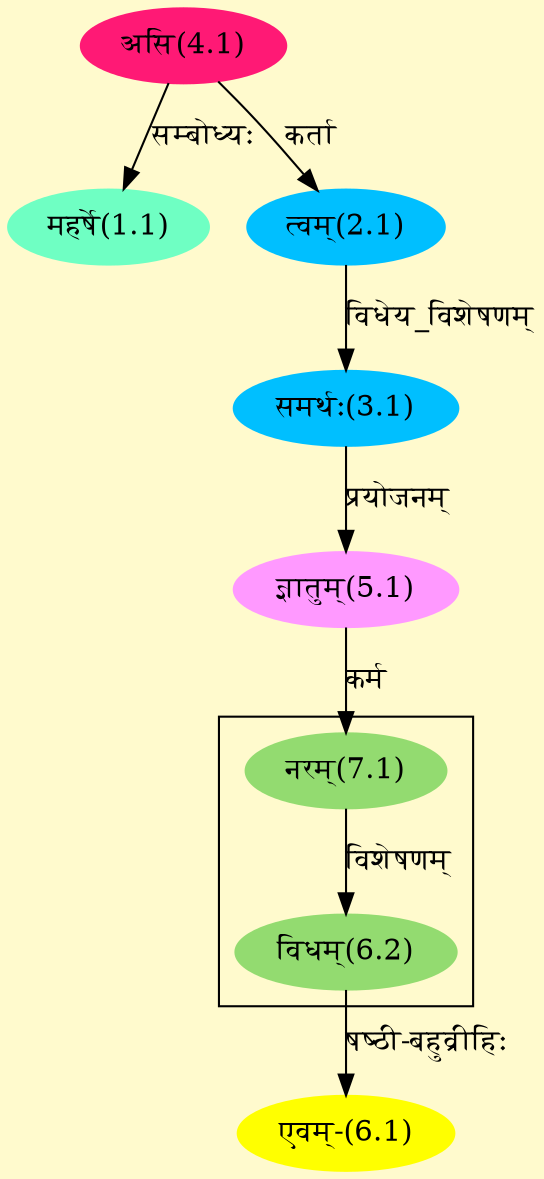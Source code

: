 digraph G{
rankdir=BT;
 compound=true;
 bgcolor="lemonchiffon1";

subgraph cluster_1{
Node6_2 [style=filled, color="#93DB70" label = "विधम्(6.2)"]
Node7_1 [style=filled, color="#93DB70" label = "नरम्(7.1)"]

}
Node1_1 [style=filled, color="#6FFFC3" label = "महर्षे(1.1)"]
Node4_1 [style=filled, color="#FF1975" label = "असि(4.1)"]
Node2_1 [style=filled, color="#00BFFF" label = "त्वम्(2.1)"]
Node3_1 [style=filled, color="#00BFFF" label = "समर्थः(3.1)"]
Node [style=filled, color="" label = "()"]
Node5_1 [style=filled, color="#FF99FF" label = "ज्ञातुम्(5.1)"]
Node6_1 [style=filled, color="#FFFF00" label = "एवम्-(6.1)"]
Node6_2 [style=filled, color="#93DB70" label = "विधम्(6.2)"]
Node7_1 [style=filled, color="#93DB70" label = "नरम्(7.1)"]
/* Start of Relations section */

Node1_1 -> Node4_1 [  label="सम्बोध्यः"  dir="back" ]
Node2_1 -> Node4_1 [  label="कर्ता"  dir="back" ]
Node3_1 -> Node2_1 [  label="विधेय_विशेषणम्"  dir="back" ]
Node5_1 -> Node3_1 [  label="प्रयोजनम्"  dir="back" ]
Node6_1 -> Node6_2 [  label="षष्ठी-बहुव्रीहिः"  dir="back" ]
Node6_2 -> Node7_1 [  label="विशेषणम्"  dir="back" ]
Node7_1 -> Node5_1 [  label="कर्म"  dir="back" ]
}

